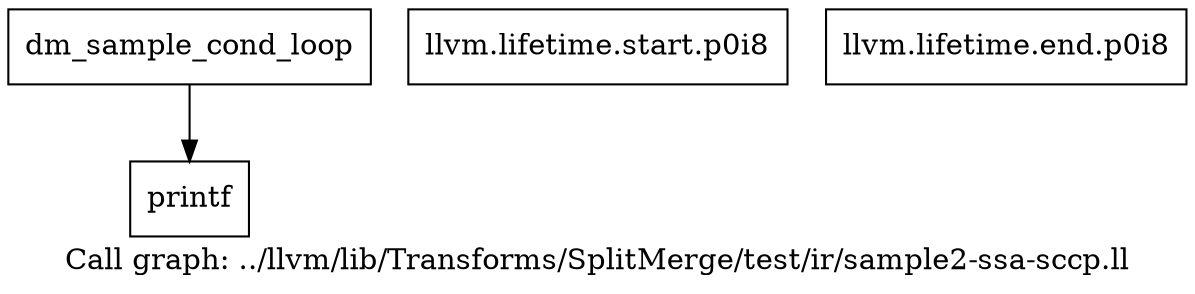 digraph "Call graph: ../llvm/lib/Transforms/SplitMerge/test/ir/sample2-ssa-sccp.ll" {
	label="Call graph: ../llvm/lib/Transforms/SplitMerge/test/ir/sample2-ssa-sccp.ll";

	Node0x55cb0bea4cf0 [shape=record,label="{dm_sample_cond_loop}"];
	Node0x55cb0bea4cf0 -> Node0x55cb0bea4da0;
	Node0x55cb0bea4da0 [shape=record,label="{printf}"];
	Node0x55cb0bea52c0 [shape=record,label="{llvm.lifetime.start.p0i8}"];
	Node0x55cb0bea5450 [shape=record,label="{llvm.lifetime.end.p0i8}"];
}
